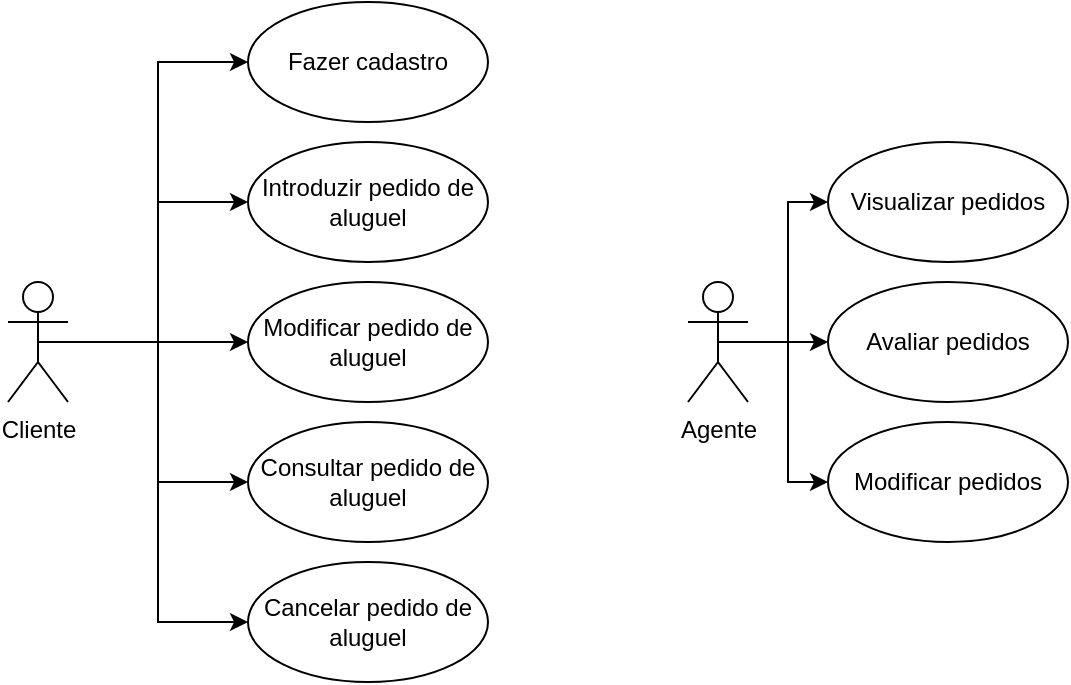 <mxfile version="21.6.8" type="device">
  <diagram name="Page-1" id="4rip2D-0fzoT0wt7k9NA">
    <mxGraphModel dx="1266" dy="772" grid="1" gridSize="10" guides="1" tooltips="1" connect="1" arrows="1" fold="1" page="1" pageScale="1" pageWidth="850" pageHeight="1100" math="0" shadow="0">
      <root>
        <mxCell id="0" />
        <mxCell id="1" parent="0" />
        <mxCell id="yqxpVMBeLo2G21QevT2K-17" style="edgeStyle=orthogonalEdgeStyle;rounded=0;orthogonalLoop=1;jettySize=auto;html=1;exitX=0.5;exitY=0.5;exitDx=0;exitDy=0;exitPerimeter=0;entryX=0;entryY=0.5;entryDx=0;entryDy=0;" edge="1" parent="1" source="yqxpVMBeLo2G21QevT2K-1" target="yqxpVMBeLo2G21QevT2K-4">
          <mxGeometry relative="1" as="geometry" />
        </mxCell>
        <mxCell id="yqxpVMBeLo2G21QevT2K-18" style="edgeStyle=orthogonalEdgeStyle;rounded=0;orthogonalLoop=1;jettySize=auto;html=1;exitX=0.5;exitY=0.5;exitDx=0;exitDy=0;exitPerimeter=0;entryX=0;entryY=0.5;entryDx=0;entryDy=0;" edge="1" parent="1" source="yqxpVMBeLo2G21QevT2K-1" target="yqxpVMBeLo2G21QevT2K-2">
          <mxGeometry relative="1" as="geometry" />
        </mxCell>
        <mxCell id="yqxpVMBeLo2G21QevT2K-19" style="edgeStyle=orthogonalEdgeStyle;rounded=0;orthogonalLoop=1;jettySize=auto;html=1;exitX=0.5;exitY=0.5;exitDx=0;exitDy=0;exitPerimeter=0;entryX=0;entryY=0.5;entryDx=0;entryDy=0;" edge="1" parent="1" source="yqxpVMBeLo2G21QevT2K-1" target="yqxpVMBeLo2G21QevT2K-3">
          <mxGeometry relative="1" as="geometry" />
        </mxCell>
        <mxCell id="yqxpVMBeLo2G21QevT2K-20" style="edgeStyle=orthogonalEdgeStyle;rounded=0;orthogonalLoop=1;jettySize=auto;html=1;exitX=0.5;exitY=0.5;exitDx=0;exitDy=0;exitPerimeter=0;entryX=0;entryY=0.5;entryDx=0;entryDy=0;" edge="1" parent="1" source="yqxpVMBeLo2G21QevT2K-1" target="yqxpVMBeLo2G21QevT2K-6">
          <mxGeometry relative="1" as="geometry" />
        </mxCell>
        <mxCell id="yqxpVMBeLo2G21QevT2K-21" style="edgeStyle=orthogonalEdgeStyle;rounded=0;orthogonalLoop=1;jettySize=auto;html=1;exitX=0.5;exitY=0.5;exitDx=0;exitDy=0;exitPerimeter=0;entryX=0;entryY=0.5;entryDx=0;entryDy=0;" edge="1" parent="1" source="yqxpVMBeLo2G21QevT2K-1" target="yqxpVMBeLo2G21QevT2K-5">
          <mxGeometry relative="1" as="geometry" />
        </mxCell>
        <mxCell id="yqxpVMBeLo2G21QevT2K-1" value="Cliente" style="shape=umlActor;verticalLabelPosition=bottom;verticalAlign=top;html=1;outlineConnect=0;" vertex="1" parent="1">
          <mxGeometry x="120" y="220" width="30" height="60" as="geometry" />
        </mxCell>
        <mxCell id="yqxpVMBeLo2G21QevT2K-2" value="Fazer cadastro" style="ellipse;whiteSpace=wrap;html=1;" vertex="1" parent="1">
          <mxGeometry x="240" y="80" width="120" height="60" as="geometry" />
        </mxCell>
        <mxCell id="yqxpVMBeLo2G21QevT2K-3" value="Introduzir pedido de aluguel" style="ellipse;whiteSpace=wrap;html=1;" vertex="1" parent="1">
          <mxGeometry x="240" y="150" width="120" height="60" as="geometry" />
        </mxCell>
        <mxCell id="yqxpVMBeLo2G21QevT2K-4" value="Modificar pedido de aluguel" style="ellipse;whiteSpace=wrap;html=1;" vertex="1" parent="1">
          <mxGeometry x="240" y="220" width="120" height="60" as="geometry" />
        </mxCell>
        <mxCell id="yqxpVMBeLo2G21QevT2K-5" value="Cancelar pedido de aluguel" style="ellipse;whiteSpace=wrap;html=1;" vertex="1" parent="1">
          <mxGeometry x="240" y="360" width="120" height="60" as="geometry" />
        </mxCell>
        <mxCell id="yqxpVMBeLo2G21QevT2K-6" value="Consultar pedido de aluguel" style="ellipse;whiteSpace=wrap;html=1;" vertex="1" parent="1">
          <mxGeometry x="240" y="290" width="120" height="60" as="geometry" />
        </mxCell>
        <mxCell id="yqxpVMBeLo2G21QevT2K-7" value="Modificar pedidos" style="ellipse;whiteSpace=wrap;html=1;" vertex="1" parent="1">
          <mxGeometry x="530" y="290" width="120" height="60" as="geometry" />
        </mxCell>
        <mxCell id="yqxpVMBeLo2G21QevT2K-8" value="Avaliar pedidos" style="ellipse;whiteSpace=wrap;html=1;" vertex="1" parent="1">
          <mxGeometry x="530" y="220" width="120" height="60" as="geometry" />
        </mxCell>
        <mxCell id="yqxpVMBeLo2G21QevT2K-9" value="Visualizar pedidos" style="ellipse;whiteSpace=wrap;html=1;" vertex="1" parent="1">
          <mxGeometry x="530" y="150" width="120" height="60" as="geometry" />
        </mxCell>
        <mxCell id="yqxpVMBeLo2G21QevT2K-24" style="edgeStyle=orthogonalEdgeStyle;rounded=0;orthogonalLoop=1;jettySize=auto;html=1;exitX=0.5;exitY=0.5;exitDx=0;exitDy=0;exitPerimeter=0;entryX=0;entryY=0.5;entryDx=0;entryDy=0;" edge="1" parent="1" source="yqxpVMBeLo2G21QevT2K-22" target="yqxpVMBeLo2G21QevT2K-9">
          <mxGeometry relative="1" as="geometry" />
        </mxCell>
        <mxCell id="yqxpVMBeLo2G21QevT2K-25" style="edgeStyle=orthogonalEdgeStyle;rounded=0;orthogonalLoop=1;jettySize=auto;html=1;exitX=0.5;exitY=0.5;exitDx=0;exitDy=0;exitPerimeter=0;entryX=0;entryY=0.5;entryDx=0;entryDy=0;" edge="1" parent="1" source="yqxpVMBeLo2G21QevT2K-22" target="yqxpVMBeLo2G21QevT2K-8">
          <mxGeometry relative="1" as="geometry" />
        </mxCell>
        <mxCell id="yqxpVMBeLo2G21QevT2K-26" style="edgeStyle=orthogonalEdgeStyle;rounded=0;orthogonalLoop=1;jettySize=auto;html=1;exitX=0.5;exitY=0.5;exitDx=0;exitDy=0;exitPerimeter=0;entryX=0;entryY=0.5;entryDx=0;entryDy=0;" edge="1" parent="1" source="yqxpVMBeLo2G21QevT2K-22" target="yqxpVMBeLo2G21QevT2K-7">
          <mxGeometry relative="1" as="geometry" />
        </mxCell>
        <mxCell id="yqxpVMBeLo2G21QevT2K-22" value="Agente" style="shape=umlActor;verticalLabelPosition=bottom;verticalAlign=top;html=1;outlineConnect=0;" vertex="1" parent="1">
          <mxGeometry x="460" y="220" width="30" height="60" as="geometry" />
        </mxCell>
      </root>
    </mxGraphModel>
  </diagram>
</mxfile>
